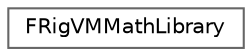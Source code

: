 digraph "Graphical Class Hierarchy"
{
 // INTERACTIVE_SVG=YES
 // LATEX_PDF_SIZE
  bgcolor="transparent";
  edge [fontname=Helvetica,fontsize=10,labelfontname=Helvetica,labelfontsize=10];
  node [fontname=Helvetica,fontsize=10,shape=box,height=0.2,width=0.4];
  rankdir="LR";
  Node0 [id="Node000000",label="FRigVMMathLibrary",height=0.2,width=0.4,color="grey40", fillcolor="white", style="filled",URL="$d5/d57/classFRigVMMathLibrary.html",tooltip=" "];
}
